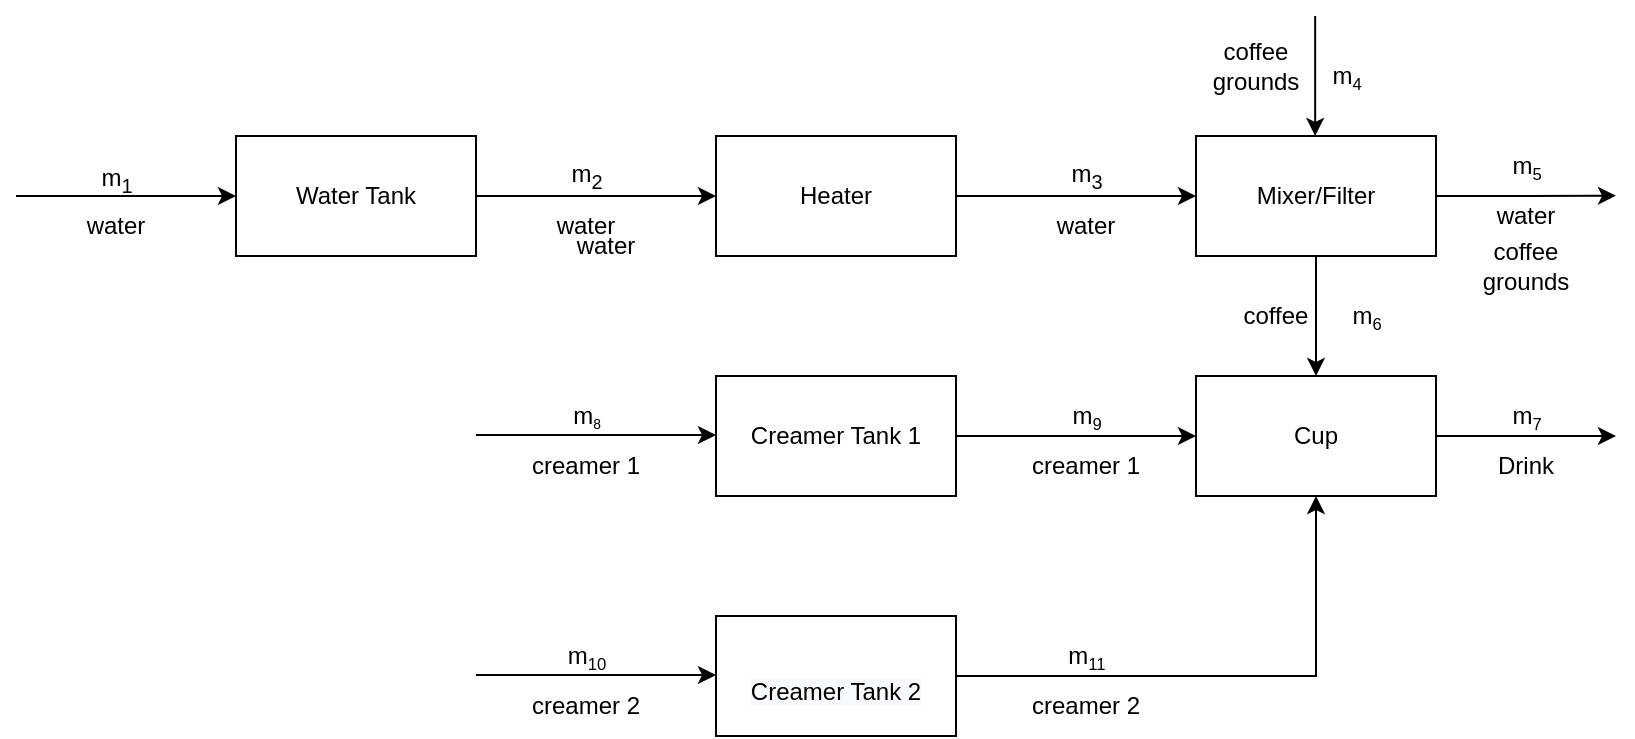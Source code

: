 <mxfile version="15.8.7" type="github">
  <diagram id="C5RBs43oDa-KdzZeNtuy" name="Page-1">
    <mxGraphModel dx="898" dy="481" grid="1" gridSize="10" guides="1" tooltips="1" connect="1" arrows="1" fold="1" page="1" pageScale="1" pageWidth="827" pageHeight="1169" math="0" shadow="0">
      <root>
        <mxCell id="WIyWlLk6GJQsqaUBKTNV-0" />
        <mxCell id="WIyWlLk6GJQsqaUBKTNV-1" parent="WIyWlLk6GJQsqaUBKTNV-0" />
        <mxCell id="pEfZy9Puv7aSzIvBMWyQ-12" style="edgeStyle=orthogonalEdgeStyle;rounded=0;orthogonalLoop=1;jettySize=auto;html=1;exitX=1;exitY=0.5;exitDx=0;exitDy=0;" edge="1" parent="WIyWlLk6GJQsqaUBKTNV-1" source="pEfZy9Puv7aSzIvBMWyQ-0" target="pEfZy9Puv7aSzIvBMWyQ-1">
          <mxGeometry relative="1" as="geometry" />
        </mxCell>
        <mxCell id="pEfZy9Puv7aSzIvBMWyQ-0" value="Water Tank" style="rounded=0;whiteSpace=wrap;html=1;" vertex="1" parent="WIyWlLk6GJQsqaUBKTNV-1">
          <mxGeometry x="120" y="160" width="120" height="60" as="geometry" />
        </mxCell>
        <mxCell id="pEfZy9Puv7aSzIvBMWyQ-13" style="edgeStyle=orthogonalEdgeStyle;rounded=0;orthogonalLoop=1;jettySize=auto;html=1;exitX=1;exitY=0.5;exitDx=0;exitDy=0;entryX=0;entryY=0.5;entryDx=0;entryDy=0;" edge="1" parent="WIyWlLk6GJQsqaUBKTNV-1" source="pEfZy9Puv7aSzIvBMWyQ-1" target="pEfZy9Puv7aSzIvBMWyQ-3">
          <mxGeometry relative="1" as="geometry" />
        </mxCell>
        <mxCell id="pEfZy9Puv7aSzIvBMWyQ-1" value="Heater" style="rounded=0;whiteSpace=wrap;html=1;" vertex="1" parent="WIyWlLk6GJQsqaUBKTNV-1">
          <mxGeometry x="360" y="160" width="120" height="60" as="geometry" />
        </mxCell>
        <mxCell id="pEfZy9Puv7aSzIvBMWyQ-17" style="edgeStyle=orthogonalEdgeStyle;rounded=0;orthogonalLoop=1;jettySize=auto;html=1;exitX=1;exitY=0.5;exitDx=0;exitDy=0;" edge="1" parent="WIyWlLk6GJQsqaUBKTNV-1" source="pEfZy9Puv7aSzIvBMWyQ-2">
          <mxGeometry relative="1" as="geometry">
            <mxPoint x="810" y="310" as="targetPoint" />
          </mxGeometry>
        </mxCell>
        <mxCell id="pEfZy9Puv7aSzIvBMWyQ-2" value="Cup" style="rounded=0;whiteSpace=wrap;html=1;" vertex="1" parent="WIyWlLk6GJQsqaUBKTNV-1">
          <mxGeometry x="600" y="280" width="120" height="60" as="geometry" />
        </mxCell>
        <mxCell id="pEfZy9Puv7aSzIvBMWyQ-16" style="edgeStyle=orthogonalEdgeStyle;rounded=0;orthogonalLoop=1;jettySize=auto;html=1;exitX=0.5;exitY=1;exitDx=0;exitDy=0;entryX=0.5;entryY=0;entryDx=0;entryDy=0;" edge="1" parent="WIyWlLk6GJQsqaUBKTNV-1" source="pEfZy9Puv7aSzIvBMWyQ-3" target="pEfZy9Puv7aSzIvBMWyQ-2">
          <mxGeometry relative="1" as="geometry" />
        </mxCell>
        <mxCell id="pEfZy9Puv7aSzIvBMWyQ-28" style="edgeStyle=orthogonalEdgeStyle;rounded=0;orthogonalLoop=1;jettySize=auto;html=1;exitX=1;exitY=0.5;exitDx=0;exitDy=0;" edge="1" parent="WIyWlLk6GJQsqaUBKTNV-1" source="pEfZy9Puv7aSzIvBMWyQ-3">
          <mxGeometry relative="1" as="geometry">
            <mxPoint x="810" y="189.833" as="targetPoint" />
          </mxGeometry>
        </mxCell>
        <mxCell id="pEfZy9Puv7aSzIvBMWyQ-3" value="Mixer/Filter" style="rounded=0;whiteSpace=wrap;html=1;" vertex="1" parent="WIyWlLk6GJQsqaUBKTNV-1">
          <mxGeometry x="600" y="160" width="120" height="60" as="geometry" />
        </mxCell>
        <mxCell id="pEfZy9Puv7aSzIvBMWyQ-14" style="edgeStyle=orthogonalEdgeStyle;rounded=0;orthogonalLoop=1;jettySize=auto;html=1;exitX=1;exitY=0.5;exitDx=0;exitDy=0;entryX=0;entryY=0.5;entryDx=0;entryDy=0;" edge="1" parent="WIyWlLk6GJQsqaUBKTNV-1" source="pEfZy9Puv7aSzIvBMWyQ-4" target="pEfZy9Puv7aSzIvBMWyQ-2">
          <mxGeometry relative="1" as="geometry" />
        </mxCell>
        <mxCell id="pEfZy9Puv7aSzIvBMWyQ-4" value="Creamer Tank 1" style="rounded=0;whiteSpace=wrap;html=1;" vertex="1" parent="WIyWlLk6GJQsqaUBKTNV-1">
          <mxGeometry x="360" y="280" width="120" height="60" as="geometry" />
        </mxCell>
        <mxCell id="pEfZy9Puv7aSzIvBMWyQ-15" style="edgeStyle=orthogonalEdgeStyle;rounded=0;orthogonalLoop=1;jettySize=auto;html=1;exitX=1;exitY=0.5;exitDx=0;exitDy=0;entryX=0.5;entryY=1;entryDx=0;entryDy=0;" edge="1" parent="WIyWlLk6GJQsqaUBKTNV-1" source="pEfZy9Puv7aSzIvBMWyQ-5" target="pEfZy9Puv7aSzIvBMWyQ-2">
          <mxGeometry relative="1" as="geometry" />
        </mxCell>
        <mxCell id="pEfZy9Puv7aSzIvBMWyQ-5" value="&lt;br&gt;&lt;span style=&quot;color: rgb(0 , 0 , 0) ; font-family: &amp;#34;helvetica&amp;#34; ; font-size: 12px ; font-style: normal ; font-weight: 400 ; letter-spacing: normal ; text-align: center ; text-indent: 0px ; text-transform: none ; word-spacing: 0px ; background-color: rgb(248 , 249 , 250) ; display: inline ; float: none&quot;&gt;Creamer Tank 2&lt;br&gt;&lt;/span&gt;" style="rounded=0;whiteSpace=wrap;html=1;" vertex="1" parent="WIyWlLk6GJQsqaUBKTNV-1">
          <mxGeometry x="360" y="400" width="120" height="60" as="geometry" />
        </mxCell>
        <mxCell id="pEfZy9Puv7aSzIvBMWyQ-11" value="" style="endArrow=classic;html=1;rounded=0;entryX=0;entryY=0.5;entryDx=0;entryDy=0;" edge="1" parent="WIyWlLk6GJQsqaUBKTNV-1" target="pEfZy9Puv7aSzIvBMWyQ-0">
          <mxGeometry width="50" height="50" relative="1" as="geometry">
            <mxPoint x="10" y="190" as="sourcePoint" />
            <mxPoint x="430" y="260" as="targetPoint" />
          </mxGeometry>
        </mxCell>
        <mxCell id="pEfZy9Puv7aSzIvBMWyQ-18" value="&lt;sub&gt;&lt;span style=&quot;font-size: 12px&quot;&gt;m&lt;sub&gt;1&lt;/sub&gt;&lt;/span&gt;&lt;/sub&gt;" style="text;html=1;align=center;verticalAlign=middle;resizable=0;points=[];autosize=1;strokeColor=none;fillColor=none;" vertex="1" parent="WIyWlLk6GJQsqaUBKTNV-1">
          <mxGeometry x="45" y="165" width="30" height="30" as="geometry" />
        </mxCell>
        <mxCell id="pEfZy9Puv7aSzIvBMWyQ-19" style="edgeStyle=orthogonalEdgeStyle;rounded=0;orthogonalLoop=1;jettySize=auto;html=1;exitX=1;exitY=0.5;exitDx=0;exitDy=0;" edge="1" parent="WIyWlLk6GJQsqaUBKTNV-1">
          <mxGeometry relative="1" as="geometry">
            <mxPoint x="240" y="429.5" as="sourcePoint" />
            <mxPoint x="360" y="429.5" as="targetPoint" />
          </mxGeometry>
        </mxCell>
        <mxCell id="pEfZy9Puv7aSzIvBMWyQ-20" style="edgeStyle=orthogonalEdgeStyle;rounded=0;orthogonalLoop=1;jettySize=auto;html=1;exitX=1;exitY=0.5;exitDx=0;exitDy=0;" edge="1" parent="WIyWlLk6GJQsqaUBKTNV-1">
          <mxGeometry relative="1" as="geometry">
            <mxPoint x="240" y="309.5" as="sourcePoint" />
            <mxPoint x="360" y="309.5" as="targetPoint" />
            <Array as="points">
              <mxPoint x="260" y="309.5" />
              <mxPoint x="260" y="309.5" />
            </Array>
          </mxGeometry>
        </mxCell>
        <mxCell id="pEfZy9Puv7aSzIvBMWyQ-21" value="water" style="text;html=1;strokeColor=none;fillColor=none;align=center;verticalAlign=middle;whiteSpace=wrap;rounded=0;" vertex="1" parent="WIyWlLk6GJQsqaUBKTNV-1">
          <mxGeometry x="30" y="190" width="60" height="30" as="geometry" />
        </mxCell>
        <mxCell id="pEfZy9Puv7aSzIvBMWyQ-22" value="m&lt;sub&gt;2&lt;/sub&gt;" style="text;html=1;align=center;verticalAlign=middle;resizable=0;points=[];autosize=1;strokeColor=none;fillColor=none;" vertex="1" parent="WIyWlLk6GJQsqaUBKTNV-1">
          <mxGeometry x="280" y="170" width="30" height="20" as="geometry" />
        </mxCell>
        <mxCell id="pEfZy9Puv7aSzIvBMWyQ-24" value="water" style="text;html=1;strokeColor=none;fillColor=none;align=center;verticalAlign=middle;whiteSpace=wrap;rounded=0;" vertex="1" parent="WIyWlLk6GJQsqaUBKTNV-1">
          <mxGeometry x="265" y="190" width="60" height="30" as="geometry" />
        </mxCell>
        <mxCell id="pEfZy9Puv7aSzIvBMWyQ-25" value="m&lt;sub&gt;3&lt;/sub&gt;" style="text;html=1;align=center;verticalAlign=middle;resizable=0;points=[];autosize=1;strokeColor=none;fillColor=none;" vertex="1" parent="WIyWlLk6GJQsqaUBKTNV-1">
          <mxGeometry x="530" y="170" width="30" height="20" as="geometry" />
        </mxCell>
        <mxCell id="pEfZy9Puv7aSzIvBMWyQ-29" value="m&lt;span style=&quot;font-size: 10px&quot;&gt;&lt;sub&gt;4&lt;/sub&gt;&lt;/span&gt;" style="text;html=1;align=center;verticalAlign=middle;resizable=0;points=[];autosize=1;strokeColor=none;fillColor=none;" vertex="1" parent="WIyWlLk6GJQsqaUBKTNV-1">
          <mxGeometry x="660" y="120" width="30" height="20" as="geometry" />
        </mxCell>
        <mxCell id="pEfZy9Puv7aSzIvBMWyQ-30" value="m&lt;span style=&quot;font-size: 10px&quot;&gt;&lt;sub&gt;6&lt;/sub&gt;&lt;/span&gt;" style="text;html=1;align=center;verticalAlign=middle;resizable=0;points=[];autosize=1;strokeColor=none;fillColor=none;" vertex="1" parent="WIyWlLk6GJQsqaUBKTNV-1">
          <mxGeometry x="670" y="240" width="30" height="20" as="geometry" />
        </mxCell>
        <mxCell id="pEfZy9Puv7aSzIvBMWyQ-34" value="m&lt;span style=&quot;font-size: 10px&quot;&gt;&lt;sub&gt;9&lt;/sub&gt;&lt;/span&gt;" style="text;html=1;align=center;verticalAlign=middle;resizable=0;points=[];autosize=1;strokeColor=none;fillColor=none;" vertex="1" parent="WIyWlLk6GJQsqaUBKTNV-1">
          <mxGeometry x="530" y="290" width="30" height="20" as="geometry" />
        </mxCell>
        <mxCell id="pEfZy9Puv7aSzIvBMWyQ-35" value="m&lt;span style=&quot;font-size: 8.333px&quot;&gt;&lt;sub&gt;8&lt;/sub&gt;&lt;/span&gt;" style="text;html=1;align=center;verticalAlign=middle;resizable=0;points=[];autosize=1;strokeColor=none;fillColor=none;" vertex="1" parent="WIyWlLk6GJQsqaUBKTNV-1">
          <mxGeometry x="280" y="290" width="30" height="20" as="geometry" />
        </mxCell>
        <mxCell id="pEfZy9Puv7aSzIvBMWyQ-36" value="m&lt;span style=&quot;font-size: 10px&quot;&gt;&lt;sub&gt;7&lt;/sub&gt;&lt;/span&gt;" style="text;html=1;align=center;verticalAlign=middle;resizable=0;points=[];autosize=1;strokeColor=none;fillColor=none;" vertex="1" parent="WIyWlLk6GJQsqaUBKTNV-1">
          <mxGeometry x="750" y="290" width="30" height="20" as="geometry" />
        </mxCell>
        <mxCell id="pEfZy9Puv7aSzIvBMWyQ-37" value="m&lt;span style=&quot;font-size: 10px&quot;&gt;&lt;sub&gt;10&lt;/sub&gt;&lt;/span&gt;" style="text;html=1;align=center;verticalAlign=middle;resizable=0;points=[];autosize=1;strokeColor=none;fillColor=none;" vertex="1" parent="WIyWlLk6GJQsqaUBKTNV-1">
          <mxGeometry x="275" y="410" width="40" height="20" as="geometry" />
        </mxCell>
        <mxCell id="pEfZy9Puv7aSzIvBMWyQ-38" value="m&lt;span style=&quot;font-size: 10px&quot;&gt;&lt;sub&gt;11&lt;/sub&gt;&lt;/span&gt;" style="text;html=1;align=center;verticalAlign=middle;resizable=0;points=[];autosize=1;strokeColor=none;fillColor=none;" vertex="1" parent="WIyWlLk6GJQsqaUBKTNV-1">
          <mxGeometry x="530" y="410" width="30" height="20" as="geometry" />
        </mxCell>
        <mxCell id="pEfZy9Puv7aSzIvBMWyQ-39" value="water" style="text;html=1;strokeColor=none;fillColor=none;align=center;verticalAlign=middle;whiteSpace=wrap;rounded=0;" vertex="1" parent="WIyWlLk6GJQsqaUBKTNV-1">
          <mxGeometry x="275" y="200" width="60" height="30" as="geometry" />
        </mxCell>
        <mxCell id="pEfZy9Puv7aSzIvBMWyQ-40" value="water" style="text;html=1;strokeColor=none;fillColor=none;align=center;verticalAlign=middle;whiteSpace=wrap;rounded=0;" vertex="1" parent="WIyWlLk6GJQsqaUBKTNV-1">
          <mxGeometry x="735" y="185" width="60" height="30" as="geometry" />
        </mxCell>
        <mxCell id="pEfZy9Puv7aSzIvBMWyQ-41" value="coffee" style="text;html=1;strokeColor=none;fillColor=none;align=center;verticalAlign=middle;whiteSpace=wrap;rounded=0;" vertex="1" parent="WIyWlLk6GJQsqaUBKTNV-1">
          <mxGeometry x="610" y="235" width="60" height="30" as="geometry" />
        </mxCell>
        <mxCell id="pEfZy9Puv7aSzIvBMWyQ-42" value="Drink" style="text;html=1;strokeColor=none;fillColor=none;align=center;verticalAlign=middle;whiteSpace=wrap;rounded=0;" vertex="1" parent="WIyWlLk6GJQsqaUBKTNV-1">
          <mxGeometry x="735" y="310" width="60" height="30" as="geometry" />
        </mxCell>
        <mxCell id="pEfZy9Puv7aSzIvBMWyQ-43" value="water" style="text;html=1;strokeColor=none;fillColor=none;align=center;verticalAlign=middle;whiteSpace=wrap;rounded=0;" vertex="1" parent="WIyWlLk6GJQsqaUBKTNV-1">
          <mxGeometry x="515" y="190" width="60" height="30" as="geometry" />
        </mxCell>
        <mxCell id="pEfZy9Puv7aSzIvBMWyQ-44" value="creamer 2" style="text;html=1;strokeColor=none;fillColor=none;align=center;verticalAlign=middle;whiteSpace=wrap;rounded=0;" vertex="1" parent="WIyWlLk6GJQsqaUBKTNV-1">
          <mxGeometry x="265" y="430" width="60" height="30" as="geometry" />
        </mxCell>
        <mxCell id="pEfZy9Puv7aSzIvBMWyQ-45" value="creamer 1" style="text;html=1;strokeColor=none;fillColor=none;align=center;verticalAlign=middle;whiteSpace=wrap;rounded=0;" vertex="1" parent="WIyWlLk6GJQsqaUBKTNV-1">
          <mxGeometry x="265" y="310" width="60" height="30" as="geometry" />
        </mxCell>
        <mxCell id="pEfZy9Puv7aSzIvBMWyQ-46" value="creamer 1" style="text;html=1;strokeColor=none;fillColor=none;align=center;verticalAlign=middle;whiteSpace=wrap;rounded=0;" vertex="1" parent="WIyWlLk6GJQsqaUBKTNV-1">
          <mxGeometry x="515" y="310" width="60" height="30" as="geometry" />
        </mxCell>
        <mxCell id="pEfZy9Puv7aSzIvBMWyQ-47" value="creamer 2" style="text;html=1;strokeColor=none;fillColor=none;align=center;verticalAlign=middle;whiteSpace=wrap;rounded=0;" vertex="1" parent="WIyWlLk6GJQsqaUBKTNV-1">
          <mxGeometry x="515" y="430" width="60" height="30" as="geometry" />
        </mxCell>
        <mxCell id="pEfZy9Puv7aSzIvBMWyQ-48" style="edgeStyle=orthogonalEdgeStyle;rounded=0;orthogonalLoop=1;jettySize=auto;html=1;exitX=0.5;exitY=1;exitDx=0;exitDy=0;entryX=0.5;entryY=0;entryDx=0;entryDy=0;" edge="1" parent="WIyWlLk6GJQsqaUBKTNV-1">
          <mxGeometry relative="1" as="geometry">
            <mxPoint x="659.58" y="100" as="sourcePoint" />
            <mxPoint x="659.58" y="160" as="targetPoint" />
          </mxGeometry>
        </mxCell>
        <mxCell id="pEfZy9Puv7aSzIvBMWyQ-49" value="m&lt;span style=&quot;font-size: 10px&quot;&gt;&lt;sub&gt;5&lt;/sub&gt;&lt;/span&gt;" style="text;html=1;align=center;verticalAlign=middle;resizable=0;points=[];autosize=1;strokeColor=none;fillColor=none;" vertex="1" parent="WIyWlLk6GJQsqaUBKTNV-1">
          <mxGeometry x="750" y="165" width="30" height="20" as="geometry" />
        </mxCell>
        <mxCell id="pEfZy9Puv7aSzIvBMWyQ-50" value="coffee grounds" style="text;html=1;strokeColor=none;fillColor=none;align=center;verticalAlign=middle;whiteSpace=wrap;rounded=0;" vertex="1" parent="WIyWlLk6GJQsqaUBKTNV-1">
          <mxGeometry x="600" y="110" width="60" height="30" as="geometry" />
        </mxCell>
        <mxCell id="pEfZy9Puv7aSzIvBMWyQ-51" value="coffee grounds" style="text;html=1;strokeColor=none;fillColor=none;align=center;verticalAlign=middle;whiteSpace=wrap;rounded=0;" vertex="1" parent="WIyWlLk6GJQsqaUBKTNV-1">
          <mxGeometry x="735" y="210" width="60" height="30" as="geometry" />
        </mxCell>
      </root>
    </mxGraphModel>
  </diagram>
</mxfile>
